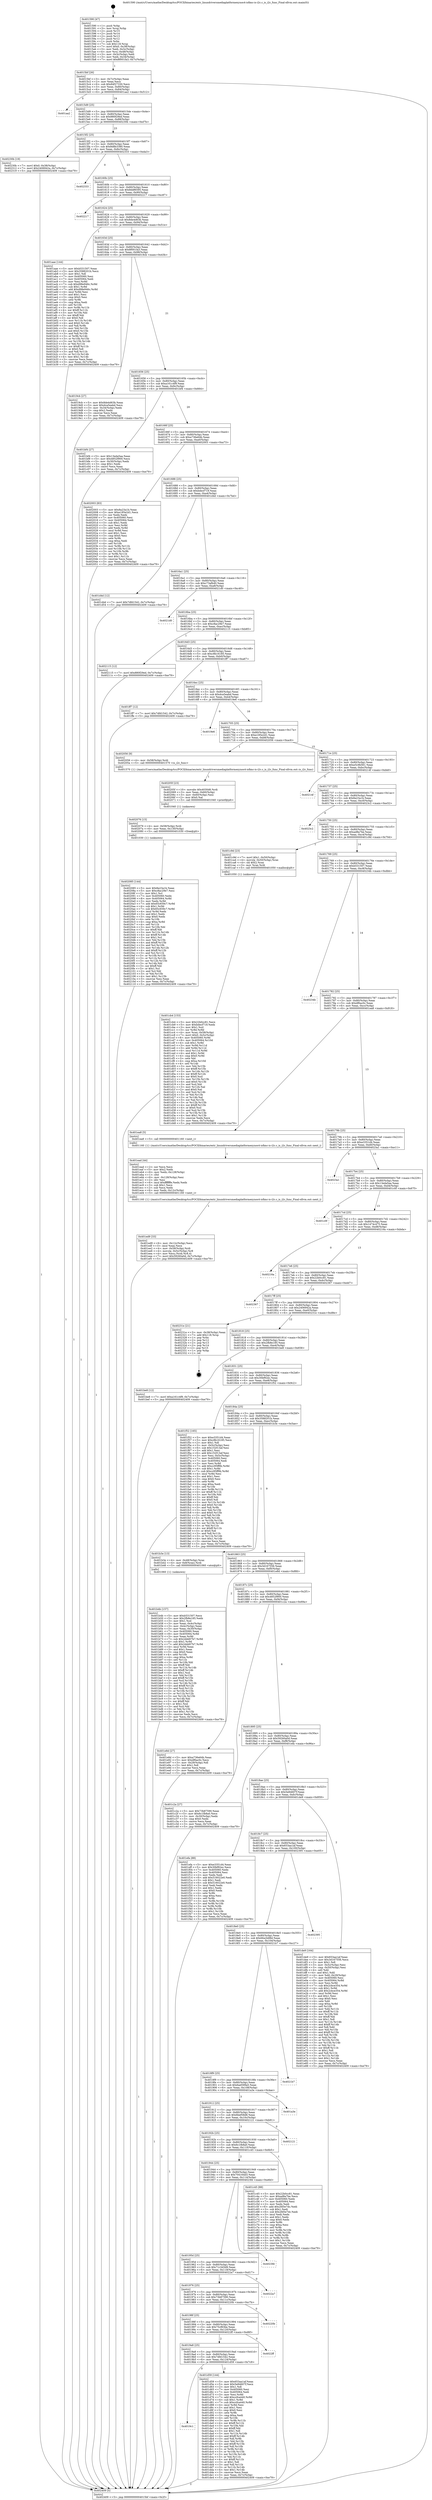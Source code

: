 digraph "0x401590" {
  label = "0x401590 (/mnt/c/Users/mathe/Desktop/tcc/POCII/binaries/extr_linuxdriversmediaplatformexynos4-isfimc-is-i2c.c_is_i2c_func_Final-ollvm.out::main(0))"
  labelloc = "t"
  node[shape=record]

  Entry [label="",width=0.3,height=0.3,shape=circle,fillcolor=black,style=filled]
  "0x4015bf" [label="{
     0x4015bf [26]\l
     | [instrs]\l
     &nbsp;&nbsp;0x4015bf \<+3\>: mov -0x7c(%rbp),%eax\l
     &nbsp;&nbsp;0x4015c2 \<+2\>: mov %eax,%ecx\l
     &nbsp;&nbsp;0x4015c4 \<+6\>: sub $0x84f27330,%ecx\l
     &nbsp;&nbsp;0x4015ca \<+3\>: mov %eax,-0x80(%rbp)\l
     &nbsp;&nbsp;0x4015cd \<+6\>: mov %ecx,-0x84(%rbp)\l
     &nbsp;&nbsp;0x4015d3 \<+6\>: je 0000000000401aa2 \<main+0x512\>\l
  }"]
  "0x401aa2" [label="{
     0x401aa2\l
  }", style=dashed]
  "0x4015d9" [label="{
     0x4015d9 [25]\l
     | [instrs]\l
     &nbsp;&nbsp;0x4015d9 \<+5\>: jmp 00000000004015de \<main+0x4e\>\l
     &nbsp;&nbsp;0x4015de \<+3\>: mov -0x80(%rbp),%eax\l
     &nbsp;&nbsp;0x4015e1 \<+5\>: sub $0x880f29ed,%eax\l
     &nbsp;&nbsp;0x4015e6 \<+6\>: mov %eax,-0x88(%rbp)\l
     &nbsp;&nbsp;0x4015ec \<+6\>: je 000000000040230b \<main+0xd7b\>\l
  }"]
  Exit [label="",width=0.3,height=0.3,shape=circle,fillcolor=black,style=filled,peripheries=2]
  "0x40230b" [label="{
     0x40230b [19]\l
     | [instrs]\l
     &nbsp;&nbsp;0x40230b \<+7\>: movl $0x0,-0x38(%rbp)\l
     &nbsp;&nbsp;0x402312 \<+7\>: movl $0x2406942a,-0x7c(%rbp)\l
     &nbsp;&nbsp;0x402319 \<+5\>: jmp 0000000000402409 \<main+0xe79\>\l
  }"]
  "0x4015f2" [label="{
     0x4015f2 [25]\l
     | [instrs]\l
     &nbsp;&nbsp;0x4015f2 \<+5\>: jmp 00000000004015f7 \<main+0x67\>\l
     &nbsp;&nbsp;0x4015f7 \<+3\>: mov -0x80(%rbp),%eax\l
     &nbsp;&nbsp;0x4015fa \<+5\>: sub $0x8d8b3380,%eax\l
     &nbsp;&nbsp;0x4015ff \<+6\>: mov %eax,-0x8c(%rbp)\l
     &nbsp;&nbsp;0x401605 \<+6\>: je 0000000000402333 \<main+0xda3\>\l
  }"]
  "0x402085" [label="{
     0x402085 [144]\l
     | [instrs]\l
     &nbsp;&nbsp;0x402085 \<+5\>: mov $0x8a23a1b,%eax\l
     &nbsp;&nbsp;0x40208a \<+5\>: mov $0xc8ac29e7,%esi\l
     &nbsp;&nbsp;0x40208f \<+2\>: mov $0x1,%cl\l
     &nbsp;&nbsp;0x402091 \<+7\>: mov 0x405060,%edx\l
     &nbsp;&nbsp;0x402098 \<+8\>: mov 0x405064,%r8d\l
     &nbsp;&nbsp;0x4020a0 \<+3\>: mov %edx,%r9d\l
     &nbsp;&nbsp;0x4020a3 \<+7\>: add $0x65c659c7,%r9d\l
     &nbsp;&nbsp;0x4020aa \<+4\>: sub $0x1,%r9d\l
     &nbsp;&nbsp;0x4020ae \<+7\>: sub $0x65c659c7,%r9d\l
     &nbsp;&nbsp;0x4020b5 \<+4\>: imul %r9d,%edx\l
     &nbsp;&nbsp;0x4020b9 \<+3\>: and $0x1,%edx\l
     &nbsp;&nbsp;0x4020bc \<+3\>: cmp $0x0,%edx\l
     &nbsp;&nbsp;0x4020bf \<+4\>: sete %r10b\l
     &nbsp;&nbsp;0x4020c3 \<+4\>: cmp $0xa,%r8d\l
     &nbsp;&nbsp;0x4020c7 \<+4\>: setl %r11b\l
     &nbsp;&nbsp;0x4020cb \<+3\>: mov %r10b,%bl\l
     &nbsp;&nbsp;0x4020ce \<+3\>: xor $0xff,%bl\l
     &nbsp;&nbsp;0x4020d1 \<+3\>: mov %r11b,%r14b\l
     &nbsp;&nbsp;0x4020d4 \<+4\>: xor $0xff,%r14b\l
     &nbsp;&nbsp;0x4020d8 \<+3\>: xor $0x1,%cl\l
     &nbsp;&nbsp;0x4020db \<+3\>: mov %bl,%r15b\l
     &nbsp;&nbsp;0x4020de \<+4\>: and $0xff,%r15b\l
     &nbsp;&nbsp;0x4020e2 \<+3\>: and %cl,%r10b\l
     &nbsp;&nbsp;0x4020e5 \<+3\>: mov %r14b,%r12b\l
     &nbsp;&nbsp;0x4020e8 \<+4\>: and $0xff,%r12b\l
     &nbsp;&nbsp;0x4020ec \<+3\>: and %cl,%r11b\l
     &nbsp;&nbsp;0x4020ef \<+3\>: or %r10b,%r15b\l
     &nbsp;&nbsp;0x4020f2 \<+3\>: or %r11b,%r12b\l
     &nbsp;&nbsp;0x4020f5 \<+3\>: xor %r12b,%r15b\l
     &nbsp;&nbsp;0x4020f8 \<+3\>: or %r14b,%bl\l
     &nbsp;&nbsp;0x4020fb \<+3\>: xor $0xff,%bl\l
     &nbsp;&nbsp;0x4020fe \<+3\>: or $0x1,%cl\l
     &nbsp;&nbsp;0x402101 \<+2\>: and %cl,%bl\l
     &nbsp;&nbsp;0x402103 \<+3\>: or %bl,%r15b\l
     &nbsp;&nbsp;0x402106 \<+4\>: test $0x1,%r15b\l
     &nbsp;&nbsp;0x40210a \<+3\>: cmovne %esi,%eax\l
     &nbsp;&nbsp;0x40210d \<+3\>: mov %eax,-0x7c(%rbp)\l
     &nbsp;&nbsp;0x402110 \<+5\>: jmp 0000000000402409 \<main+0xe79\>\l
  }"]
  "0x402333" [label="{
     0x402333\l
  }", style=dashed]
  "0x40160b" [label="{
     0x40160b [25]\l
     | [instrs]\l
     &nbsp;&nbsp;0x40160b \<+5\>: jmp 0000000000401610 \<main+0x80\>\l
     &nbsp;&nbsp;0x401610 \<+3\>: mov -0x80(%rbp),%eax\l
     &nbsp;&nbsp;0x401613 \<+5\>: sub $0x8ddf6595,%eax\l
     &nbsp;&nbsp;0x401618 \<+6\>: mov %eax,-0x90(%rbp)\l
     &nbsp;&nbsp;0x40161e \<+6\>: je 0000000000402217 \<main+0xc87\>\l
  }"]
  "0x402076" [label="{
     0x402076 [15]\l
     | [instrs]\l
     &nbsp;&nbsp;0x402076 \<+4\>: mov -0x58(%rbp),%rdi\l
     &nbsp;&nbsp;0x40207a \<+6\>: mov %eax,-0x130(%rbp)\l
     &nbsp;&nbsp;0x402080 \<+5\>: call 0000000000401030 \<free@plt\>\l
     | [calls]\l
     &nbsp;&nbsp;0x401030 \{1\} (unknown)\l
  }"]
  "0x402217" [label="{
     0x402217\l
  }", style=dashed]
  "0x401624" [label="{
     0x401624 [25]\l
     | [instrs]\l
     &nbsp;&nbsp;0x401624 \<+5\>: jmp 0000000000401629 \<main+0x99\>\l
     &nbsp;&nbsp;0x401629 \<+3\>: mov -0x80(%rbp),%eax\l
     &nbsp;&nbsp;0x40162c \<+5\>: sub $0x8de4d63b,%eax\l
     &nbsp;&nbsp;0x401631 \<+6\>: mov %eax,-0x94(%rbp)\l
     &nbsp;&nbsp;0x401637 \<+6\>: je 0000000000401aae \<main+0x51e\>\l
  }"]
  "0x40205f" [label="{
     0x40205f [23]\l
     | [instrs]\l
     &nbsp;&nbsp;0x40205f \<+10\>: movabs $0x4030d6,%rdi\l
     &nbsp;&nbsp;0x402069 \<+3\>: mov %eax,-0x60(%rbp)\l
     &nbsp;&nbsp;0x40206c \<+3\>: mov -0x60(%rbp),%esi\l
     &nbsp;&nbsp;0x40206f \<+2\>: mov $0x0,%al\l
     &nbsp;&nbsp;0x402071 \<+5\>: call 0000000000401040 \<printf@plt\>\l
     | [calls]\l
     &nbsp;&nbsp;0x401040 \{1\} (unknown)\l
  }"]
  "0x401aae" [label="{
     0x401aae [144]\l
     | [instrs]\l
     &nbsp;&nbsp;0x401aae \<+5\>: mov $0xb531507,%eax\l
     &nbsp;&nbsp;0x401ab3 \<+5\>: mov $0x3588201b,%ecx\l
     &nbsp;&nbsp;0x401ab8 \<+2\>: mov $0x1,%dl\l
     &nbsp;&nbsp;0x401aba \<+7\>: mov 0x405060,%esi\l
     &nbsp;&nbsp;0x401ac1 \<+7\>: mov 0x405064,%edi\l
     &nbsp;&nbsp;0x401ac8 \<+3\>: mov %esi,%r8d\l
     &nbsp;&nbsp;0x401acb \<+7\>: sub $0xd98e946c,%r8d\l
     &nbsp;&nbsp;0x401ad2 \<+4\>: sub $0x1,%r8d\l
     &nbsp;&nbsp;0x401ad6 \<+7\>: add $0xd98e946c,%r8d\l
     &nbsp;&nbsp;0x401add \<+4\>: imul %r8d,%esi\l
     &nbsp;&nbsp;0x401ae1 \<+3\>: and $0x1,%esi\l
     &nbsp;&nbsp;0x401ae4 \<+3\>: cmp $0x0,%esi\l
     &nbsp;&nbsp;0x401ae7 \<+4\>: sete %r9b\l
     &nbsp;&nbsp;0x401aeb \<+3\>: cmp $0xa,%edi\l
     &nbsp;&nbsp;0x401aee \<+4\>: setl %r10b\l
     &nbsp;&nbsp;0x401af2 \<+3\>: mov %r9b,%r11b\l
     &nbsp;&nbsp;0x401af5 \<+4\>: xor $0xff,%r11b\l
     &nbsp;&nbsp;0x401af9 \<+3\>: mov %r10b,%bl\l
     &nbsp;&nbsp;0x401afc \<+3\>: xor $0xff,%bl\l
     &nbsp;&nbsp;0x401aff \<+3\>: xor $0x0,%dl\l
     &nbsp;&nbsp;0x401b02 \<+3\>: mov %r11b,%r14b\l
     &nbsp;&nbsp;0x401b05 \<+4\>: and $0x0,%r14b\l
     &nbsp;&nbsp;0x401b09 \<+3\>: and %dl,%r9b\l
     &nbsp;&nbsp;0x401b0c \<+3\>: mov %bl,%r15b\l
     &nbsp;&nbsp;0x401b0f \<+4\>: and $0x0,%r15b\l
     &nbsp;&nbsp;0x401b13 \<+3\>: and %dl,%r10b\l
     &nbsp;&nbsp;0x401b16 \<+3\>: or %r9b,%r14b\l
     &nbsp;&nbsp;0x401b19 \<+3\>: or %r10b,%r15b\l
     &nbsp;&nbsp;0x401b1c \<+3\>: xor %r15b,%r14b\l
     &nbsp;&nbsp;0x401b1f \<+3\>: or %bl,%r11b\l
     &nbsp;&nbsp;0x401b22 \<+4\>: xor $0xff,%r11b\l
     &nbsp;&nbsp;0x401b26 \<+3\>: or $0x0,%dl\l
     &nbsp;&nbsp;0x401b29 \<+3\>: and %dl,%r11b\l
     &nbsp;&nbsp;0x401b2c \<+3\>: or %r11b,%r14b\l
     &nbsp;&nbsp;0x401b2f \<+4\>: test $0x1,%r14b\l
     &nbsp;&nbsp;0x401b33 \<+3\>: cmovne %ecx,%eax\l
     &nbsp;&nbsp;0x401b36 \<+3\>: mov %eax,-0x7c(%rbp)\l
     &nbsp;&nbsp;0x401b39 \<+5\>: jmp 0000000000402409 \<main+0xe79\>\l
  }"]
  "0x40163d" [label="{
     0x40163d [25]\l
     | [instrs]\l
     &nbsp;&nbsp;0x40163d \<+5\>: jmp 0000000000401642 \<main+0xb2\>\l
     &nbsp;&nbsp;0x401642 \<+3\>: mov -0x80(%rbp),%eax\l
     &nbsp;&nbsp;0x401645 \<+5\>: sub $0x8f001fa3,%eax\l
     &nbsp;&nbsp;0x40164a \<+6\>: mov %eax,-0x98(%rbp)\l
     &nbsp;&nbsp;0x401650 \<+6\>: je 00000000004019cb \<main+0x43b\>\l
  }"]
  "0x401ed9" [label="{
     0x401ed9 [33]\l
     | [instrs]\l
     &nbsp;&nbsp;0x401ed9 \<+6\>: mov -0x12c(%rbp),%ecx\l
     &nbsp;&nbsp;0x401edf \<+3\>: imul %eax,%ecx\l
     &nbsp;&nbsp;0x401ee2 \<+4\>: mov -0x58(%rbp),%rdi\l
     &nbsp;&nbsp;0x401ee6 \<+4\>: movslq -0x5c(%rbp),%r8\l
     &nbsp;&nbsp;0x401eea \<+4\>: mov %ecx,(%rdi,%r8,4)\l
     &nbsp;&nbsp;0x401eee \<+7\>: movl $0x59260a0d,-0x7c(%rbp)\l
     &nbsp;&nbsp;0x401ef5 \<+5\>: jmp 0000000000402409 \<main+0xe79\>\l
  }"]
  "0x4019cb" [label="{
     0x4019cb [27]\l
     | [instrs]\l
     &nbsp;&nbsp;0x4019cb \<+5\>: mov $0x8de4d63b,%eax\l
     &nbsp;&nbsp;0x4019d0 \<+5\>: mov $0xdca5eabd,%ecx\l
     &nbsp;&nbsp;0x4019d5 \<+3\>: mov -0x34(%rbp),%edx\l
     &nbsp;&nbsp;0x4019d8 \<+3\>: cmp $0x2,%edx\l
     &nbsp;&nbsp;0x4019db \<+3\>: cmovne %ecx,%eax\l
     &nbsp;&nbsp;0x4019de \<+3\>: mov %eax,-0x7c(%rbp)\l
     &nbsp;&nbsp;0x4019e1 \<+5\>: jmp 0000000000402409 \<main+0xe79\>\l
  }"]
  "0x401656" [label="{
     0x401656 [25]\l
     | [instrs]\l
     &nbsp;&nbsp;0x401656 \<+5\>: jmp 000000000040165b \<main+0xcb\>\l
     &nbsp;&nbsp;0x40165b \<+3\>: mov -0x80(%rbp),%eax\l
     &nbsp;&nbsp;0x40165e \<+5\>: sub $0xa161c4f9,%eax\l
     &nbsp;&nbsp;0x401663 \<+6\>: mov %eax,-0x9c(%rbp)\l
     &nbsp;&nbsp;0x401669 \<+6\>: je 0000000000401bf4 \<main+0x664\>\l
  }"]
  "0x402409" [label="{
     0x402409 [5]\l
     | [instrs]\l
     &nbsp;&nbsp;0x402409 \<+5\>: jmp 00000000004015bf \<main+0x2f\>\l
  }"]
  "0x401590" [label="{
     0x401590 [47]\l
     | [instrs]\l
     &nbsp;&nbsp;0x401590 \<+1\>: push %rbp\l
     &nbsp;&nbsp;0x401591 \<+3\>: mov %rsp,%rbp\l
     &nbsp;&nbsp;0x401594 \<+2\>: push %r15\l
     &nbsp;&nbsp;0x401596 \<+2\>: push %r14\l
     &nbsp;&nbsp;0x401598 \<+2\>: push %r13\l
     &nbsp;&nbsp;0x40159a \<+2\>: push %r12\l
     &nbsp;&nbsp;0x40159c \<+1\>: push %rbx\l
     &nbsp;&nbsp;0x40159d \<+7\>: sub $0x118,%rsp\l
     &nbsp;&nbsp;0x4015a4 \<+7\>: movl $0x0,-0x38(%rbp)\l
     &nbsp;&nbsp;0x4015ab \<+3\>: mov %edi,-0x3c(%rbp)\l
     &nbsp;&nbsp;0x4015ae \<+4\>: mov %rsi,-0x48(%rbp)\l
     &nbsp;&nbsp;0x4015b2 \<+3\>: mov -0x3c(%rbp),%edi\l
     &nbsp;&nbsp;0x4015b5 \<+3\>: mov %edi,-0x34(%rbp)\l
     &nbsp;&nbsp;0x4015b8 \<+7\>: movl $0x8f001fa3,-0x7c(%rbp)\l
  }"]
  "0x401ead" [label="{
     0x401ead [44]\l
     | [instrs]\l
     &nbsp;&nbsp;0x401ead \<+2\>: xor %ecx,%ecx\l
     &nbsp;&nbsp;0x401eaf \<+5\>: mov $0x2,%edx\l
     &nbsp;&nbsp;0x401eb4 \<+6\>: mov %edx,-0x128(%rbp)\l
     &nbsp;&nbsp;0x401eba \<+1\>: cltd\l
     &nbsp;&nbsp;0x401ebb \<+6\>: mov -0x128(%rbp),%esi\l
     &nbsp;&nbsp;0x401ec1 \<+2\>: idiv %esi\l
     &nbsp;&nbsp;0x401ec3 \<+6\>: imul $0xfffffffe,%edx,%edx\l
     &nbsp;&nbsp;0x401ec9 \<+3\>: sub $0x1,%ecx\l
     &nbsp;&nbsp;0x401ecc \<+2\>: sub %ecx,%edx\l
     &nbsp;&nbsp;0x401ece \<+6\>: mov %edx,-0x12c(%rbp)\l
     &nbsp;&nbsp;0x401ed4 \<+5\>: call 0000000000401160 \<next_i\>\l
     | [calls]\l
     &nbsp;&nbsp;0x401160 \{1\} (/mnt/c/Users/mathe/Desktop/tcc/POCII/binaries/extr_linuxdriversmediaplatformexynos4-isfimc-is-i2c.c_is_i2c_func_Final-ollvm.out::next_i)\l
  }"]
  "0x401bf4" [label="{
     0x401bf4 [27]\l
     | [instrs]\l
     &nbsp;&nbsp;0x401bf4 \<+5\>: mov $0x13eda5aa,%eax\l
     &nbsp;&nbsp;0x401bf9 \<+5\>: mov $0x4852f900,%ecx\l
     &nbsp;&nbsp;0x401bfe \<+3\>: mov -0x30(%rbp),%edx\l
     &nbsp;&nbsp;0x401c01 \<+3\>: cmp $0x1,%edx\l
     &nbsp;&nbsp;0x401c04 \<+3\>: cmovl %ecx,%eax\l
     &nbsp;&nbsp;0x401c07 \<+3\>: mov %eax,-0x7c(%rbp)\l
     &nbsp;&nbsp;0x401c0a \<+5\>: jmp 0000000000402409 \<main+0xe79\>\l
  }"]
  "0x40166f" [label="{
     0x40166f [25]\l
     | [instrs]\l
     &nbsp;&nbsp;0x40166f \<+5\>: jmp 0000000000401674 \<main+0xe4\>\l
     &nbsp;&nbsp;0x401674 \<+3\>: mov -0x80(%rbp),%eax\l
     &nbsp;&nbsp;0x401677 \<+5\>: sub $0xa736e64b,%eax\l
     &nbsp;&nbsp;0x40167c \<+6\>: mov %eax,-0xa0(%rbp)\l
     &nbsp;&nbsp;0x401682 \<+6\>: je 0000000000402003 \<main+0xa73\>\l
  }"]
  "0x4019c1" [label="{
     0x4019c1\l
  }", style=dashed]
  "0x402003" [label="{
     0x402003 [83]\l
     | [instrs]\l
     &nbsp;&nbsp;0x402003 \<+5\>: mov $0x8a23a1b,%eax\l
     &nbsp;&nbsp;0x402008 \<+5\>: mov $0xe185e2d1,%ecx\l
     &nbsp;&nbsp;0x40200d \<+2\>: xor %edx,%edx\l
     &nbsp;&nbsp;0x40200f \<+7\>: mov 0x405060,%esi\l
     &nbsp;&nbsp;0x402016 \<+7\>: mov 0x405064,%edi\l
     &nbsp;&nbsp;0x40201d \<+3\>: sub $0x1,%edx\l
     &nbsp;&nbsp;0x402020 \<+3\>: mov %esi,%r8d\l
     &nbsp;&nbsp;0x402023 \<+3\>: add %edx,%r8d\l
     &nbsp;&nbsp;0x402026 \<+4\>: imul %r8d,%esi\l
     &nbsp;&nbsp;0x40202a \<+3\>: and $0x1,%esi\l
     &nbsp;&nbsp;0x40202d \<+3\>: cmp $0x0,%esi\l
     &nbsp;&nbsp;0x402030 \<+4\>: sete %r9b\l
     &nbsp;&nbsp;0x402034 \<+3\>: cmp $0xa,%edi\l
     &nbsp;&nbsp;0x402037 \<+4\>: setl %r10b\l
     &nbsp;&nbsp;0x40203b \<+3\>: mov %r9b,%r11b\l
     &nbsp;&nbsp;0x40203e \<+3\>: and %r10b,%r11b\l
     &nbsp;&nbsp;0x402041 \<+3\>: xor %r10b,%r9b\l
     &nbsp;&nbsp;0x402044 \<+3\>: or %r9b,%r11b\l
     &nbsp;&nbsp;0x402047 \<+4\>: test $0x1,%r11b\l
     &nbsp;&nbsp;0x40204b \<+3\>: cmovne %ecx,%eax\l
     &nbsp;&nbsp;0x40204e \<+3\>: mov %eax,-0x7c(%rbp)\l
     &nbsp;&nbsp;0x402051 \<+5\>: jmp 0000000000402409 \<main+0xe79\>\l
  }"]
  "0x401688" [label="{
     0x401688 [25]\l
     | [instrs]\l
     &nbsp;&nbsp;0x401688 \<+5\>: jmp 000000000040168d \<main+0xfd\>\l
     &nbsp;&nbsp;0x40168d \<+3\>: mov -0x80(%rbp),%eax\l
     &nbsp;&nbsp;0x401690 \<+5\>: sub $0xbdecf719,%eax\l
     &nbsp;&nbsp;0x401695 \<+6\>: mov %eax,-0xa4(%rbp)\l
     &nbsp;&nbsp;0x40169b \<+6\>: je 0000000000401d4d \<main+0x7bd\>\l
  }"]
  "0x401d59" [label="{
     0x401d59 [144]\l
     | [instrs]\l
     &nbsp;&nbsp;0x401d59 \<+5\>: mov $0x653aa1af,%eax\l
     &nbsp;&nbsp;0x401d5e \<+5\>: mov $0x5e84607f,%ecx\l
     &nbsp;&nbsp;0x401d63 \<+2\>: mov $0x1,%dl\l
     &nbsp;&nbsp;0x401d65 \<+7\>: mov 0x405060,%esi\l
     &nbsp;&nbsp;0x401d6c \<+7\>: mov 0x405064,%edi\l
     &nbsp;&nbsp;0x401d73 \<+3\>: mov %esi,%r8d\l
     &nbsp;&nbsp;0x401d76 \<+7\>: add $0xccfca440,%r8d\l
     &nbsp;&nbsp;0x401d7d \<+4\>: sub $0x1,%r8d\l
     &nbsp;&nbsp;0x401d81 \<+7\>: sub $0xccfca440,%r8d\l
     &nbsp;&nbsp;0x401d88 \<+4\>: imul %r8d,%esi\l
     &nbsp;&nbsp;0x401d8c \<+3\>: and $0x1,%esi\l
     &nbsp;&nbsp;0x401d8f \<+3\>: cmp $0x0,%esi\l
     &nbsp;&nbsp;0x401d92 \<+4\>: sete %r9b\l
     &nbsp;&nbsp;0x401d96 \<+3\>: cmp $0xa,%edi\l
     &nbsp;&nbsp;0x401d99 \<+4\>: setl %r10b\l
     &nbsp;&nbsp;0x401d9d \<+3\>: mov %r9b,%r11b\l
     &nbsp;&nbsp;0x401da0 \<+4\>: xor $0xff,%r11b\l
     &nbsp;&nbsp;0x401da4 \<+3\>: mov %r10b,%bl\l
     &nbsp;&nbsp;0x401da7 \<+3\>: xor $0xff,%bl\l
     &nbsp;&nbsp;0x401daa \<+3\>: xor $0x1,%dl\l
     &nbsp;&nbsp;0x401dad \<+3\>: mov %r11b,%r14b\l
     &nbsp;&nbsp;0x401db0 \<+4\>: and $0xff,%r14b\l
     &nbsp;&nbsp;0x401db4 \<+3\>: and %dl,%r9b\l
     &nbsp;&nbsp;0x401db7 \<+3\>: mov %bl,%r15b\l
     &nbsp;&nbsp;0x401dba \<+4\>: and $0xff,%r15b\l
     &nbsp;&nbsp;0x401dbe \<+3\>: and %dl,%r10b\l
     &nbsp;&nbsp;0x401dc1 \<+3\>: or %r9b,%r14b\l
     &nbsp;&nbsp;0x401dc4 \<+3\>: or %r10b,%r15b\l
     &nbsp;&nbsp;0x401dc7 \<+3\>: xor %r15b,%r14b\l
     &nbsp;&nbsp;0x401dca \<+3\>: or %bl,%r11b\l
     &nbsp;&nbsp;0x401dcd \<+4\>: xor $0xff,%r11b\l
     &nbsp;&nbsp;0x401dd1 \<+3\>: or $0x1,%dl\l
     &nbsp;&nbsp;0x401dd4 \<+3\>: and %dl,%r11b\l
     &nbsp;&nbsp;0x401dd7 \<+3\>: or %r11b,%r14b\l
     &nbsp;&nbsp;0x401dda \<+4\>: test $0x1,%r14b\l
     &nbsp;&nbsp;0x401dde \<+3\>: cmovne %ecx,%eax\l
     &nbsp;&nbsp;0x401de1 \<+3\>: mov %eax,-0x7c(%rbp)\l
     &nbsp;&nbsp;0x401de4 \<+5\>: jmp 0000000000402409 \<main+0xe79\>\l
  }"]
  "0x401d4d" [label="{
     0x401d4d [12]\l
     | [instrs]\l
     &nbsp;&nbsp;0x401d4d \<+7\>: movl $0x7dfd1542,-0x7c(%rbp)\l
     &nbsp;&nbsp;0x401d54 \<+5\>: jmp 0000000000402409 \<main+0xe79\>\l
  }"]
  "0x4016a1" [label="{
     0x4016a1 [25]\l
     | [instrs]\l
     &nbsp;&nbsp;0x4016a1 \<+5\>: jmp 00000000004016a6 \<main+0x116\>\l
     &nbsp;&nbsp;0x4016a6 \<+3\>: mov -0x80(%rbp),%eax\l
     &nbsp;&nbsp;0x4016a9 \<+5\>: sub $0xc73afb40,%eax\l
     &nbsp;&nbsp;0x4016ae \<+6\>: mov %eax,-0xa8(%rbp)\l
     &nbsp;&nbsp;0x4016b4 \<+6\>: je 00000000004021d0 \<main+0xc40\>\l
  }"]
  "0x4019a8" [label="{
     0x4019a8 [25]\l
     | [instrs]\l
     &nbsp;&nbsp;0x4019a8 \<+5\>: jmp 00000000004019ad \<main+0x41d\>\l
     &nbsp;&nbsp;0x4019ad \<+3\>: mov -0x80(%rbp),%eax\l
     &nbsp;&nbsp;0x4019b0 \<+5\>: sub $0x7dfd1542,%eax\l
     &nbsp;&nbsp;0x4019b5 \<+6\>: mov %eax,-0x124(%rbp)\l
     &nbsp;&nbsp;0x4019bb \<+6\>: je 0000000000401d59 \<main+0x7c9\>\l
  }"]
  "0x4021d0" [label="{
     0x4021d0\l
  }", style=dashed]
  "0x4016ba" [label="{
     0x4016ba [25]\l
     | [instrs]\l
     &nbsp;&nbsp;0x4016ba \<+5\>: jmp 00000000004016bf \<main+0x12f\>\l
     &nbsp;&nbsp;0x4016bf \<+3\>: mov -0x80(%rbp),%eax\l
     &nbsp;&nbsp;0x4016c2 \<+5\>: sub $0xc8ac29e7,%eax\l
     &nbsp;&nbsp;0x4016c7 \<+6\>: mov %eax,-0xac(%rbp)\l
     &nbsp;&nbsp;0x4016cd \<+6\>: je 0000000000402115 \<main+0xb85\>\l
  }"]
  "0x4022ff" [label="{
     0x4022ff\l
  }", style=dashed]
  "0x402115" [label="{
     0x402115 [12]\l
     | [instrs]\l
     &nbsp;&nbsp;0x402115 \<+7\>: movl $0x880f29ed,-0x7c(%rbp)\l
     &nbsp;&nbsp;0x40211c \<+5\>: jmp 0000000000402409 \<main+0xe79\>\l
  }"]
  "0x4016d3" [label="{
     0x4016d3 [25]\l
     | [instrs]\l
     &nbsp;&nbsp;0x4016d3 \<+5\>: jmp 00000000004016d8 \<main+0x148\>\l
     &nbsp;&nbsp;0x4016d8 \<+3\>: mov -0x80(%rbp),%eax\l
     &nbsp;&nbsp;0x4016db \<+5\>: sub $0xc8b16185,%eax\l
     &nbsp;&nbsp;0x4016e0 \<+6\>: mov %eax,-0xb0(%rbp)\l
     &nbsp;&nbsp;0x4016e6 \<+6\>: je 0000000000401ff7 \<main+0xa67\>\l
  }"]
  "0x40198f" [label="{
     0x40198f [25]\l
     | [instrs]\l
     &nbsp;&nbsp;0x40198f \<+5\>: jmp 0000000000401994 \<main+0x404\>\l
     &nbsp;&nbsp;0x401994 \<+3\>: mov -0x80(%rbp),%eax\l
     &nbsp;&nbsp;0x401997 \<+5\>: sub $0x75cf83be,%eax\l
     &nbsp;&nbsp;0x40199c \<+6\>: mov %eax,-0x120(%rbp)\l
     &nbsp;&nbsp;0x4019a2 \<+6\>: je 00000000004022ff \<main+0xd6f\>\l
  }"]
  "0x401ff7" [label="{
     0x401ff7 [12]\l
     | [instrs]\l
     &nbsp;&nbsp;0x401ff7 \<+7\>: movl $0x7dfd1542,-0x7c(%rbp)\l
     &nbsp;&nbsp;0x401ffe \<+5\>: jmp 0000000000402409 \<main+0xe79\>\l
  }"]
  "0x4016ec" [label="{
     0x4016ec [25]\l
     | [instrs]\l
     &nbsp;&nbsp;0x4016ec \<+5\>: jmp 00000000004016f1 \<main+0x161\>\l
     &nbsp;&nbsp;0x4016f1 \<+3\>: mov -0x80(%rbp),%eax\l
     &nbsp;&nbsp;0x4016f4 \<+5\>: sub $0xdca5eabd,%eax\l
     &nbsp;&nbsp;0x4016f9 \<+6\>: mov %eax,-0xb4(%rbp)\l
     &nbsp;&nbsp;0x4016ff \<+6\>: je 00000000004019e6 \<main+0x456\>\l
  }"]
  "0x40220b" [label="{
     0x40220b\l
  }", style=dashed]
  "0x4019e6" [label="{
     0x4019e6\l
  }", style=dashed]
  "0x401705" [label="{
     0x401705 [25]\l
     | [instrs]\l
     &nbsp;&nbsp;0x401705 \<+5\>: jmp 000000000040170a \<main+0x17a\>\l
     &nbsp;&nbsp;0x40170a \<+3\>: mov -0x80(%rbp),%eax\l
     &nbsp;&nbsp;0x40170d \<+5\>: sub $0xe185e2d1,%eax\l
     &nbsp;&nbsp;0x401712 \<+6\>: mov %eax,-0xb8(%rbp)\l
     &nbsp;&nbsp;0x401718 \<+6\>: je 0000000000402056 \<main+0xac6\>\l
  }"]
  "0x401976" [label="{
     0x401976 [25]\l
     | [instrs]\l
     &nbsp;&nbsp;0x401976 \<+5\>: jmp 000000000040197b \<main+0x3eb\>\l
     &nbsp;&nbsp;0x40197b \<+3\>: mov -0x80(%rbp),%eax\l
     &nbsp;&nbsp;0x40197e \<+5\>: sub $0x73b87590,%eax\l
     &nbsp;&nbsp;0x401983 \<+6\>: mov %eax,-0x11c(%rbp)\l
     &nbsp;&nbsp;0x401989 \<+6\>: je 000000000040220b \<main+0xc7b\>\l
  }"]
  "0x402056" [label="{
     0x402056 [9]\l
     | [instrs]\l
     &nbsp;&nbsp;0x402056 \<+4\>: mov -0x58(%rbp),%rdi\l
     &nbsp;&nbsp;0x40205a \<+5\>: call 0000000000401570 \<is_i2c_func\>\l
     | [calls]\l
     &nbsp;&nbsp;0x401570 \{1\} (/mnt/c/Users/mathe/Desktop/tcc/POCII/binaries/extr_linuxdriversmediaplatformexynos4-isfimc-is-i2c.c_is_i2c_func_Final-ollvm.out::is_i2c_func)\l
  }"]
  "0x40171e" [label="{
     0x40171e [25]\l
     | [instrs]\l
     &nbsp;&nbsp;0x40171e \<+5\>: jmp 0000000000401723 \<main+0x193\>\l
     &nbsp;&nbsp;0x401723 \<+3\>: mov -0x80(%rbp),%eax\l
     &nbsp;&nbsp;0x401726 \<+5\>: sub $0xe5c9b561,%eax\l
     &nbsp;&nbsp;0x40172b \<+6\>: mov %eax,-0xbc(%rbp)\l
     &nbsp;&nbsp;0x401731 \<+6\>: je 000000000040214f \<main+0xbbf\>\l
  }"]
  "0x4022a7" [label="{
     0x4022a7\l
  }", style=dashed]
  "0x40214f" [label="{
     0x40214f\l
  }", style=dashed]
  "0x401737" [label="{
     0x401737 [25]\l
     | [instrs]\l
     &nbsp;&nbsp;0x401737 \<+5\>: jmp 000000000040173c \<main+0x1ac\>\l
     &nbsp;&nbsp;0x40173c \<+3\>: mov -0x80(%rbp),%eax\l
     &nbsp;&nbsp;0x40173f \<+5\>: sub $0x8a23a1b,%eax\l
     &nbsp;&nbsp;0x401744 \<+6\>: mov %eax,-0xc0(%rbp)\l
     &nbsp;&nbsp;0x40174a \<+6\>: je 00000000004023c2 \<main+0xe32\>\l
  }"]
  "0x40195d" [label="{
     0x40195d [25]\l
     | [instrs]\l
     &nbsp;&nbsp;0x40195d \<+5\>: jmp 0000000000401962 \<main+0x3d2\>\l
     &nbsp;&nbsp;0x401962 \<+3\>: mov -0x80(%rbp),%eax\l
     &nbsp;&nbsp;0x401965 \<+5\>: sub $0x71c3d3d9,%eax\l
     &nbsp;&nbsp;0x40196a \<+6\>: mov %eax,-0x118(%rbp)\l
     &nbsp;&nbsp;0x401970 \<+6\>: je 00000000004022a7 \<main+0xd17\>\l
  }"]
  "0x4023c2" [label="{
     0x4023c2\l
  }", style=dashed]
  "0x401750" [label="{
     0x401750 [25]\l
     | [instrs]\l
     &nbsp;&nbsp;0x401750 \<+5\>: jmp 0000000000401755 \<main+0x1c5\>\l
     &nbsp;&nbsp;0x401755 \<+3\>: mov -0x80(%rbp),%eax\l
     &nbsp;&nbsp;0x401758 \<+5\>: sub $0xad8a7be,%eax\l
     &nbsp;&nbsp;0x40175d \<+6\>: mov %eax,-0xc4(%rbp)\l
     &nbsp;&nbsp;0x401763 \<+6\>: je 0000000000401c9d \<main+0x70d\>\l
  }"]
  "0x4023fd" [label="{
     0x4023fd\l
  }", style=dashed]
  "0x401c9d" [label="{
     0x401c9d [23]\l
     | [instrs]\l
     &nbsp;&nbsp;0x401c9d \<+7\>: movl $0x1,-0x50(%rbp)\l
     &nbsp;&nbsp;0x401ca4 \<+4\>: movslq -0x50(%rbp),%rax\l
     &nbsp;&nbsp;0x401ca8 \<+4\>: shl $0x2,%rax\l
     &nbsp;&nbsp;0x401cac \<+3\>: mov %rax,%rdi\l
     &nbsp;&nbsp;0x401caf \<+5\>: call 0000000000401050 \<malloc@plt\>\l
     | [calls]\l
     &nbsp;&nbsp;0x401050 \{1\} (unknown)\l
  }"]
  "0x401769" [label="{
     0x401769 [25]\l
     | [instrs]\l
     &nbsp;&nbsp;0x401769 \<+5\>: jmp 000000000040176e \<main+0x1de\>\l
     &nbsp;&nbsp;0x40176e \<+3\>: mov -0x80(%rbp),%eax\l
     &nbsp;&nbsp;0x401771 \<+5\>: sub $0xb531507,%eax\l
     &nbsp;&nbsp;0x401776 \<+6\>: mov %eax,-0xc8(%rbp)\l
     &nbsp;&nbsp;0x40177c \<+6\>: je 000000000040234b \<main+0xdbb\>\l
  }"]
  "0x401cb4" [label="{
     0x401cb4 [153]\l
     | [instrs]\l
     &nbsp;&nbsp;0x401cb4 \<+5\>: mov $0x22b0cc81,%ecx\l
     &nbsp;&nbsp;0x401cb9 \<+5\>: mov $0xbdecf719,%edx\l
     &nbsp;&nbsp;0x401cbe \<+3\>: mov $0x1,%sil\l
     &nbsp;&nbsp;0x401cc1 \<+3\>: xor %r8d,%r8d\l
     &nbsp;&nbsp;0x401cc4 \<+4\>: mov %rax,-0x58(%rbp)\l
     &nbsp;&nbsp;0x401cc8 \<+7\>: movl $0x0,-0x5c(%rbp)\l
     &nbsp;&nbsp;0x401ccf \<+8\>: mov 0x405060,%r9d\l
     &nbsp;&nbsp;0x401cd7 \<+8\>: mov 0x405064,%r10d\l
     &nbsp;&nbsp;0x401cdf \<+4\>: sub $0x1,%r8d\l
     &nbsp;&nbsp;0x401ce3 \<+3\>: mov %r9d,%r11d\l
     &nbsp;&nbsp;0x401ce6 \<+3\>: add %r8d,%r11d\l
     &nbsp;&nbsp;0x401ce9 \<+4\>: imul %r11d,%r9d\l
     &nbsp;&nbsp;0x401ced \<+4\>: and $0x1,%r9d\l
     &nbsp;&nbsp;0x401cf1 \<+4\>: cmp $0x0,%r9d\l
     &nbsp;&nbsp;0x401cf5 \<+3\>: sete %bl\l
     &nbsp;&nbsp;0x401cf8 \<+4\>: cmp $0xa,%r10d\l
     &nbsp;&nbsp;0x401cfc \<+4\>: setl %r14b\l
     &nbsp;&nbsp;0x401d00 \<+3\>: mov %bl,%r15b\l
     &nbsp;&nbsp;0x401d03 \<+4\>: xor $0xff,%r15b\l
     &nbsp;&nbsp;0x401d07 \<+3\>: mov %r14b,%r12b\l
     &nbsp;&nbsp;0x401d0a \<+4\>: xor $0xff,%r12b\l
     &nbsp;&nbsp;0x401d0e \<+4\>: xor $0x0,%sil\l
     &nbsp;&nbsp;0x401d12 \<+3\>: mov %r15b,%r13b\l
     &nbsp;&nbsp;0x401d15 \<+4\>: and $0x0,%r13b\l
     &nbsp;&nbsp;0x401d19 \<+3\>: and %sil,%bl\l
     &nbsp;&nbsp;0x401d1c \<+3\>: mov %r12b,%al\l
     &nbsp;&nbsp;0x401d1f \<+2\>: and $0x0,%al\l
     &nbsp;&nbsp;0x401d21 \<+3\>: and %sil,%r14b\l
     &nbsp;&nbsp;0x401d24 \<+3\>: or %bl,%r13b\l
     &nbsp;&nbsp;0x401d27 \<+3\>: or %r14b,%al\l
     &nbsp;&nbsp;0x401d2a \<+3\>: xor %al,%r13b\l
     &nbsp;&nbsp;0x401d2d \<+3\>: or %r12b,%r15b\l
     &nbsp;&nbsp;0x401d30 \<+4\>: xor $0xff,%r15b\l
     &nbsp;&nbsp;0x401d34 \<+4\>: or $0x0,%sil\l
     &nbsp;&nbsp;0x401d38 \<+3\>: and %sil,%r15b\l
     &nbsp;&nbsp;0x401d3b \<+3\>: or %r15b,%r13b\l
     &nbsp;&nbsp;0x401d3e \<+4\>: test $0x1,%r13b\l
     &nbsp;&nbsp;0x401d42 \<+3\>: cmovne %edx,%ecx\l
     &nbsp;&nbsp;0x401d45 \<+3\>: mov %ecx,-0x7c(%rbp)\l
     &nbsp;&nbsp;0x401d48 \<+5\>: jmp 0000000000402409 \<main+0xe79\>\l
  }"]
  "0x40234b" [label="{
     0x40234b\l
  }", style=dashed]
  "0x401782" [label="{
     0x401782 [25]\l
     | [instrs]\l
     &nbsp;&nbsp;0x401782 \<+5\>: jmp 0000000000401787 \<main+0x1f7\>\l
     &nbsp;&nbsp;0x401787 \<+3\>: mov -0x80(%rbp),%eax\l
     &nbsp;&nbsp;0x40178a \<+5\>: sub $0xdf6ac0c,%eax\l
     &nbsp;&nbsp;0x40178f \<+6\>: mov %eax,-0xcc(%rbp)\l
     &nbsp;&nbsp;0x401795 \<+6\>: je 0000000000401ea8 \<main+0x918\>\l
  }"]
  "0x401944" [label="{
     0x401944 [25]\l
     | [instrs]\l
     &nbsp;&nbsp;0x401944 \<+5\>: jmp 0000000000401949 \<main+0x3b9\>\l
     &nbsp;&nbsp;0x401949 \<+3\>: mov -0x80(%rbp),%eax\l
     &nbsp;&nbsp;0x40194c \<+5\>: sub $0x704164d3,%eax\l
     &nbsp;&nbsp;0x401951 \<+6\>: mov %eax,-0x114(%rbp)\l
     &nbsp;&nbsp;0x401957 \<+6\>: je 00000000004023fd \<main+0xe6d\>\l
  }"]
  "0x401ea8" [label="{
     0x401ea8 [5]\l
     | [instrs]\l
     &nbsp;&nbsp;0x401ea8 \<+5\>: call 0000000000401160 \<next_i\>\l
     | [calls]\l
     &nbsp;&nbsp;0x401160 \{1\} (/mnt/c/Users/mathe/Desktop/tcc/POCII/binaries/extr_linuxdriversmediaplatformexynos4-isfimc-is-i2c.c_is_i2c_func_Final-ollvm.out::next_i)\l
  }"]
  "0x40179b" [label="{
     0x40179b [25]\l
     | [instrs]\l
     &nbsp;&nbsp;0x40179b \<+5\>: jmp 00000000004017a0 \<main+0x210\>\l
     &nbsp;&nbsp;0x4017a0 \<+3\>: mov -0x80(%rbp),%eax\l
     &nbsp;&nbsp;0x4017a3 \<+5\>: sub $0xe3351d4,%eax\l
     &nbsp;&nbsp;0x4017a8 \<+6\>: mov %eax,-0xd0(%rbp)\l
     &nbsp;&nbsp;0x4017ae \<+6\>: je 00000000004023a1 \<main+0xe11\>\l
  }"]
  "0x401c45" [label="{
     0x401c45 [88]\l
     | [instrs]\l
     &nbsp;&nbsp;0x401c45 \<+5\>: mov $0x22b0cc81,%eax\l
     &nbsp;&nbsp;0x401c4a \<+5\>: mov $0xad8a7be,%ecx\l
     &nbsp;&nbsp;0x401c4f \<+7\>: mov 0x405060,%edx\l
     &nbsp;&nbsp;0x401c56 \<+7\>: mov 0x405064,%esi\l
     &nbsp;&nbsp;0x401c5d \<+2\>: mov %edx,%edi\l
     &nbsp;&nbsp;0x401c5f \<+6\>: add $0x2fd5e7dc,%edi\l
     &nbsp;&nbsp;0x401c65 \<+3\>: sub $0x1,%edi\l
     &nbsp;&nbsp;0x401c68 \<+6\>: sub $0x2fd5e7dc,%edi\l
     &nbsp;&nbsp;0x401c6e \<+3\>: imul %edi,%edx\l
     &nbsp;&nbsp;0x401c71 \<+3\>: and $0x1,%edx\l
     &nbsp;&nbsp;0x401c74 \<+3\>: cmp $0x0,%edx\l
     &nbsp;&nbsp;0x401c77 \<+4\>: sete %r8b\l
     &nbsp;&nbsp;0x401c7b \<+3\>: cmp $0xa,%esi\l
     &nbsp;&nbsp;0x401c7e \<+4\>: setl %r9b\l
     &nbsp;&nbsp;0x401c82 \<+3\>: mov %r8b,%r10b\l
     &nbsp;&nbsp;0x401c85 \<+3\>: and %r9b,%r10b\l
     &nbsp;&nbsp;0x401c88 \<+3\>: xor %r9b,%r8b\l
     &nbsp;&nbsp;0x401c8b \<+3\>: or %r8b,%r10b\l
     &nbsp;&nbsp;0x401c8e \<+4\>: test $0x1,%r10b\l
     &nbsp;&nbsp;0x401c92 \<+3\>: cmovne %ecx,%eax\l
     &nbsp;&nbsp;0x401c95 \<+3\>: mov %eax,-0x7c(%rbp)\l
     &nbsp;&nbsp;0x401c98 \<+5\>: jmp 0000000000402409 \<main+0xe79\>\l
  }"]
  "0x4023a1" [label="{
     0x4023a1\l
  }", style=dashed]
  "0x4017b4" [label="{
     0x4017b4 [25]\l
     | [instrs]\l
     &nbsp;&nbsp;0x4017b4 \<+5\>: jmp 00000000004017b9 \<main+0x229\>\l
     &nbsp;&nbsp;0x4017b9 \<+3\>: mov -0x80(%rbp),%eax\l
     &nbsp;&nbsp;0x4017bc \<+5\>: sub $0x13eda5aa,%eax\l
     &nbsp;&nbsp;0x4017c1 \<+6\>: mov %eax,-0xd4(%rbp)\l
     &nbsp;&nbsp;0x4017c7 \<+6\>: je 0000000000401c0f \<main+0x67f\>\l
  }"]
  "0x40192b" [label="{
     0x40192b [25]\l
     | [instrs]\l
     &nbsp;&nbsp;0x40192b \<+5\>: jmp 0000000000401930 \<main+0x3a0\>\l
     &nbsp;&nbsp;0x401930 \<+3\>: mov -0x80(%rbp),%eax\l
     &nbsp;&nbsp;0x401933 \<+5\>: sub $0x6c1fb8a0,%eax\l
     &nbsp;&nbsp;0x401938 \<+6\>: mov %eax,-0x110(%rbp)\l
     &nbsp;&nbsp;0x40193e \<+6\>: je 0000000000401c45 \<main+0x6b5\>\l
  }"]
  "0x401c0f" [label="{
     0x401c0f\l
  }", style=dashed]
  "0x4017cd" [label="{
     0x4017cd [25]\l
     | [instrs]\l
     &nbsp;&nbsp;0x4017cd \<+5\>: jmp 00000000004017d2 \<main+0x242\>\l
     &nbsp;&nbsp;0x4017d2 \<+3\>: mov -0x80(%rbp),%eax\l
     &nbsp;&nbsp;0x4017d5 \<+5\>: sub $0x1474c475,%eax\l
     &nbsp;&nbsp;0x4017da \<+6\>: mov %eax,-0xd8(%rbp)\l
     &nbsp;&nbsp;0x4017e0 \<+6\>: je 000000000040216a \<main+0xbda\>\l
  }"]
  "0x402121" [label="{
     0x402121\l
  }", style=dashed]
  "0x40216a" [label="{
     0x40216a\l
  }", style=dashed]
  "0x4017e6" [label="{
     0x4017e6 [25]\l
     | [instrs]\l
     &nbsp;&nbsp;0x4017e6 \<+5\>: jmp 00000000004017eb \<main+0x25b\>\l
     &nbsp;&nbsp;0x4017eb \<+3\>: mov -0x80(%rbp),%eax\l
     &nbsp;&nbsp;0x4017ee \<+5\>: sub $0x22b0cc81,%eax\l
     &nbsp;&nbsp;0x4017f3 \<+6\>: mov %eax,-0xdc(%rbp)\l
     &nbsp;&nbsp;0x4017f9 \<+6\>: je 0000000000402367 \<main+0xdd7\>\l
  }"]
  "0x401912" [label="{
     0x401912 [25]\l
     | [instrs]\l
     &nbsp;&nbsp;0x401912 \<+5\>: jmp 0000000000401917 \<main+0x387\>\l
     &nbsp;&nbsp;0x401917 \<+3\>: mov -0x80(%rbp),%eax\l
     &nbsp;&nbsp;0x40191a \<+5\>: sub $0x6bef58d8,%eax\l
     &nbsp;&nbsp;0x40191f \<+6\>: mov %eax,-0x10c(%rbp)\l
     &nbsp;&nbsp;0x401925 \<+6\>: je 0000000000402121 \<main+0xb91\>\l
  }"]
  "0x402367" [label="{
     0x402367\l
  }", style=dashed]
  "0x4017ff" [label="{
     0x4017ff [25]\l
     | [instrs]\l
     &nbsp;&nbsp;0x4017ff \<+5\>: jmp 0000000000401804 \<main+0x274\>\l
     &nbsp;&nbsp;0x401804 \<+3\>: mov -0x80(%rbp),%eax\l
     &nbsp;&nbsp;0x401807 \<+5\>: sub $0x2406942a,%eax\l
     &nbsp;&nbsp;0x40180c \<+6\>: mov %eax,-0xe0(%rbp)\l
     &nbsp;&nbsp;0x401812 \<+6\>: je 000000000040231e \<main+0xd8e\>\l
  }"]
  "0x401a3e" [label="{
     0x401a3e\l
  }", style=dashed]
  "0x40231e" [label="{
     0x40231e [21]\l
     | [instrs]\l
     &nbsp;&nbsp;0x40231e \<+3\>: mov -0x38(%rbp),%eax\l
     &nbsp;&nbsp;0x402321 \<+7\>: add $0x118,%rsp\l
     &nbsp;&nbsp;0x402328 \<+1\>: pop %rbx\l
     &nbsp;&nbsp;0x402329 \<+2\>: pop %r12\l
     &nbsp;&nbsp;0x40232b \<+2\>: pop %r13\l
     &nbsp;&nbsp;0x40232d \<+2\>: pop %r14\l
     &nbsp;&nbsp;0x40232f \<+2\>: pop %r15\l
     &nbsp;&nbsp;0x402331 \<+1\>: pop %rbp\l
     &nbsp;&nbsp;0x402332 \<+1\>: ret\l
  }"]
  "0x401818" [label="{
     0x401818 [25]\l
     | [instrs]\l
     &nbsp;&nbsp;0x401818 \<+5\>: jmp 000000000040181d \<main+0x28d\>\l
     &nbsp;&nbsp;0x40181d \<+3\>: mov -0x80(%rbp),%eax\l
     &nbsp;&nbsp;0x401820 \<+5\>: sub $0x2fb8e185,%eax\l
     &nbsp;&nbsp;0x401825 \<+6\>: mov %eax,-0xe4(%rbp)\l
     &nbsp;&nbsp;0x40182b \<+6\>: je 0000000000401be8 \<main+0x658\>\l
  }"]
  "0x4018f9" [label="{
     0x4018f9 [25]\l
     | [instrs]\l
     &nbsp;&nbsp;0x4018f9 \<+5\>: jmp 00000000004018fe \<main+0x36e\>\l
     &nbsp;&nbsp;0x4018fe \<+3\>: mov -0x80(%rbp),%eax\l
     &nbsp;&nbsp;0x401901 \<+5\>: sub $0x6ad599a5,%eax\l
     &nbsp;&nbsp;0x401906 \<+6\>: mov %eax,-0x108(%rbp)\l
     &nbsp;&nbsp;0x40190c \<+6\>: je 0000000000401a3e \<main+0x4ae\>\l
  }"]
  "0x401be8" [label="{
     0x401be8 [12]\l
     | [instrs]\l
     &nbsp;&nbsp;0x401be8 \<+7\>: movl $0xa161c4f9,-0x7c(%rbp)\l
     &nbsp;&nbsp;0x401bef \<+5\>: jmp 0000000000402409 \<main+0xe79\>\l
  }"]
  "0x401831" [label="{
     0x401831 [25]\l
     | [instrs]\l
     &nbsp;&nbsp;0x401831 \<+5\>: jmp 0000000000401836 \<main+0x2a6\>\l
     &nbsp;&nbsp;0x401836 \<+3\>: mov -0x80(%rbp),%eax\l
     &nbsp;&nbsp;0x401839 \<+5\>: sub $0x30bf92ec,%eax\l
     &nbsp;&nbsp;0x40183e \<+6\>: mov %eax,-0xe8(%rbp)\l
     &nbsp;&nbsp;0x401844 \<+6\>: je 0000000000401f52 \<main+0x9c2\>\l
  }"]
  "0x4021b7" [label="{
     0x4021b7\l
  }", style=dashed]
  "0x401f52" [label="{
     0x401f52 [165]\l
     | [instrs]\l
     &nbsp;&nbsp;0x401f52 \<+5\>: mov $0xe3351d4,%eax\l
     &nbsp;&nbsp;0x401f57 \<+5\>: mov $0xc8b16185,%ecx\l
     &nbsp;&nbsp;0x401f5c \<+2\>: mov $0x1,%dl\l
     &nbsp;&nbsp;0x401f5e \<+3\>: mov -0x5c(%rbp),%esi\l
     &nbsp;&nbsp;0x401f61 \<+6\>: sub $0x152f13af,%esi\l
     &nbsp;&nbsp;0x401f67 \<+3\>: add $0x1,%esi\l
     &nbsp;&nbsp;0x401f6a \<+6\>: add $0x152f13af,%esi\l
     &nbsp;&nbsp;0x401f70 \<+3\>: mov %esi,-0x5c(%rbp)\l
     &nbsp;&nbsp;0x401f73 \<+7\>: mov 0x405060,%esi\l
     &nbsp;&nbsp;0x401f7a \<+7\>: mov 0x405064,%edi\l
     &nbsp;&nbsp;0x401f81 \<+3\>: mov %esi,%r8d\l
     &nbsp;&nbsp;0x401f84 \<+7\>: add $0xcc95ff9b,%r8d\l
     &nbsp;&nbsp;0x401f8b \<+4\>: sub $0x1,%r8d\l
     &nbsp;&nbsp;0x401f8f \<+7\>: sub $0xcc95ff9b,%r8d\l
     &nbsp;&nbsp;0x401f96 \<+4\>: imul %r8d,%esi\l
     &nbsp;&nbsp;0x401f9a \<+3\>: and $0x1,%esi\l
     &nbsp;&nbsp;0x401f9d \<+3\>: cmp $0x0,%esi\l
     &nbsp;&nbsp;0x401fa0 \<+4\>: sete %r9b\l
     &nbsp;&nbsp;0x401fa4 \<+3\>: cmp $0xa,%edi\l
     &nbsp;&nbsp;0x401fa7 \<+4\>: setl %r10b\l
     &nbsp;&nbsp;0x401fab \<+3\>: mov %r9b,%r11b\l
     &nbsp;&nbsp;0x401fae \<+4\>: xor $0xff,%r11b\l
     &nbsp;&nbsp;0x401fb2 \<+3\>: mov %r10b,%bl\l
     &nbsp;&nbsp;0x401fb5 \<+3\>: xor $0xff,%bl\l
     &nbsp;&nbsp;0x401fb8 \<+3\>: xor $0x0,%dl\l
     &nbsp;&nbsp;0x401fbb \<+3\>: mov %r11b,%r14b\l
     &nbsp;&nbsp;0x401fbe \<+4\>: and $0x0,%r14b\l
     &nbsp;&nbsp;0x401fc2 \<+3\>: and %dl,%r9b\l
     &nbsp;&nbsp;0x401fc5 \<+3\>: mov %bl,%r15b\l
     &nbsp;&nbsp;0x401fc8 \<+4\>: and $0x0,%r15b\l
     &nbsp;&nbsp;0x401fcc \<+3\>: and %dl,%r10b\l
     &nbsp;&nbsp;0x401fcf \<+3\>: or %r9b,%r14b\l
     &nbsp;&nbsp;0x401fd2 \<+3\>: or %r10b,%r15b\l
     &nbsp;&nbsp;0x401fd5 \<+3\>: xor %r15b,%r14b\l
     &nbsp;&nbsp;0x401fd8 \<+3\>: or %bl,%r11b\l
     &nbsp;&nbsp;0x401fdb \<+4\>: xor $0xff,%r11b\l
     &nbsp;&nbsp;0x401fdf \<+3\>: or $0x0,%dl\l
     &nbsp;&nbsp;0x401fe2 \<+3\>: and %dl,%r11b\l
     &nbsp;&nbsp;0x401fe5 \<+3\>: or %r11b,%r14b\l
     &nbsp;&nbsp;0x401fe8 \<+4\>: test $0x1,%r14b\l
     &nbsp;&nbsp;0x401fec \<+3\>: cmovne %ecx,%eax\l
     &nbsp;&nbsp;0x401fef \<+3\>: mov %eax,-0x7c(%rbp)\l
     &nbsp;&nbsp;0x401ff2 \<+5\>: jmp 0000000000402409 \<main+0xe79\>\l
  }"]
  "0x40184a" [label="{
     0x40184a [25]\l
     | [instrs]\l
     &nbsp;&nbsp;0x40184a \<+5\>: jmp 000000000040184f \<main+0x2bf\>\l
     &nbsp;&nbsp;0x40184f \<+3\>: mov -0x80(%rbp),%eax\l
     &nbsp;&nbsp;0x401852 \<+5\>: sub $0x3588201b,%eax\l
     &nbsp;&nbsp;0x401857 \<+6\>: mov %eax,-0xec(%rbp)\l
     &nbsp;&nbsp;0x40185d \<+6\>: je 0000000000401b3e \<main+0x5ae\>\l
  }"]
  "0x4018e0" [label="{
     0x4018e0 [25]\l
     | [instrs]\l
     &nbsp;&nbsp;0x4018e0 \<+5\>: jmp 00000000004018e5 \<main+0x355\>\l
     &nbsp;&nbsp;0x4018e5 \<+3\>: mov -0x80(%rbp),%eax\l
     &nbsp;&nbsp;0x4018e8 \<+5\>: sub $0x66a2b88d,%eax\l
     &nbsp;&nbsp;0x4018ed \<+6\>: mov %eax,-0x104(%rbp)\l
     &nbsp;&nbsp;0x4018f3 \<+6\>: je 00000000004021b7 \<main+0xc27\>\l
  }"]
  "0x401b3e" [label="{
     0x401b3e [13]\l
     | [instrs]\l
     &nbsp;&nbsp;0x401b3e \<+4\>: mov -0x48(%rbp),%rax\l
     &nbsp;&nbsp;0x401b42 \<+4\>: mov 0x8(%rax),%rdi\l
     &nbsp;&nbsp;0x401b46 \<+5\>: call 0000000000401060 \<atoi@plt\>\l
     | [calls]\l
     &nbsp;&nbsp;0x401060 \{1\} (unknown)\l
  }"]
  "0x401863" [label="{
     0x401863 [25]\l
     | [instrs]\l
     &nbsp;&nbsp;0x401863 \<+5\>: jmp 0000000000401868 \<main+0x2d8\>\l
     &nbsp;&nbsp;0x401868 \<+3\>: mov -0x80(%rbp),%eax\l
     &nbsp;&nbsp;0x40186b \<+5\>: sub $0x3d167556,%eax\l
     &nbsp;&nbsp;0x401870 \<+6\>: mov %eax,-0xf0(%rbp)\l
     &nbsp;&nbsp;0x401876 \<+6\>: je 0000000000401e8d \<main+0x8fd\>\l
  }"]
  "0x401b4b" [label="{
     0x401b4b [157]\l
     | [instrs]\l
     &nbsp;&nbsp;0x401b4b \<+5\>: mov $0xb531507,%ecx\l
     &nbsp;&nbsp;0x401b50 \<+5\>: mov $0x2fb8e185,%edx\l
     &nbsp;&nbsp;0x401b55 \<+3\>: mov $0x1,%sil\l
     &nbsp;&nbsp;0x401b58 \<+3\>: mov %eax,-0x4c(%rbp)\l
     &nbsp;&nbsp;0x401b5b \<+3\>: mov -0x4c(%rbp),%eax\l
     &nbsp;&nbsp;0x401b5e \<+3\>: mov %eax,-0x30(%rbp)\l
     &nbsp;&nbsp;0x401b61 \<+7\>: mov 0x405060,%eax\l
     &nbsp;&nbsp;0x401b68 \<+8\>: mov 0x405064,%r8d\l
     &nbsp;&nbsp;0x401b70 \<+3\>: mov %eax,%r9d\l
     &nbsp;&nbsp;0x401b73 \<+7\>: sub $0x2ddd07b7,%r9d\l
     &nbsp;&nbsp;0x401b7a \<+4\>: sub $0x1,%r9d\l
     &nbsp;&nbsp;0x401b7e \<+7\>: add $0x2ddd07b7,%r9d\l
     &nbsp;&nbsp;0x401b85 \<+4\>: imul %r9d,%eax\l
     &nbsp;&nbsp;0x401b89 \<+3\>: and $0x1,%eax\l
     &nbsp;&nbsp;0x401b8c \<+3\>: cmp $0x0,%eax\l
     &nbsp;&nbsp;0x401b8f \<+4\>: sete %r10b\l
     &nbsp;&nbsp;0x401b93 \<+4\>: cmp $0xa,%r8d\l
     &nbsp;&nbsp;0x401b97 \<+4\>: setl %r11b\l
     &nbsp;&nbsp;0x401b9b \<+3\>: mov %r10b,%bl\l
     &nbsp;&nbsp;0x401b9e \<+3\>: xor $0xff,%bl\l
     &nbsp;&nbsp;0x401ba1 \<+3\>: mov %r11b,%r14b\l
     &nbsp;&nbsp;0x401ba4 \<+4\>: xor $0xff,%r14b\l
     &nbsp;&nbsp;0x401ba8 \<+4\>: xor $0x1,%sil\l
     &nbsp;&nbsp;0x401bac \<+3\>: mov %bl,%r15b\l
     &nbsp;&nbsp;0x401baf \<+4\>: and $0xff,%r15b\l
     &nbsp;&nbsp;0x401bb3 \<+3\>: and %sil,%r10b\l
     &nbsp;&nbsp;0x401bb6 \<+3\>: mov %r14b,%r12b\l
     &nbsp;&nbsp;0x401bb9 \<+4\>: and $0xff,%r12b\l
     &nbsp;&nbsp;0x401bbd \<+3\>: and %sil,%r11b\l
     &nbsp;&nbsp;0x401bc0 \<+3\>: or %r10b,%r15b\l
     &nbsp;&nbsp;0x401bc3 \<+3\>: or %r11b,%r12b\l
     &nbsp;&nbsp;0x401bc6 \<+3\>: xor %r12b,%r15b\l
     &nbsp;&nbsp;0x401bc9 \<+3\>: or %r14b,%bl\l
     &nbsp;&nbsp;0x401bcc \<+3\>: xor $0xff,%bl\l
     &nbsp;&nbsp;0x401bcf \<+4\>: or $0x1,%sil\l
     &nbsp;&nbsp;0x401bd3 \<+3\>: and %sil,%bl\l
     &nbsp;&nbsp;0x401bd6 \<+3\>: or %bl,%r15b\l
     &nbsp;&nbsp;0x401bd9 \<+4\>: test $0x1,%r15b\l
     &nbsp;&nbsp;0x401bdd \<+3\>: cmovne %edx,%ecx\l
     &nbsp;&nbsp;0x401be0 \<+3\>: mov %ecx,-0x7c(%rbp)\l
     &nbsp;&nbsp;0x401be3 \<+5\>: jmp 0000000000402409 \<main+0xe79\>\l
  }"]
  "0x402395" [label="{
     0x402395\l
  }", style=dashed]
  "0x401e8d" [label="{
     0x401e8d [27]\l
     | [instrs]\l
     &nbsp;&nbsp;0x401e8d \<+5\>: mov $0xa736e64b,%eax\l
     &nbsp;&nbsp;0x401e92 \<+5\>: mov $0xdf6ac0c,%ecx\l
     &nbsp;&nbsp;0x401e97 \<+3\>: mov -0x29(%rbp),%dl\l
     &nbsp;&nbsp;0x401e9a \<+3\>: test $0x1,%dl\l
     &nbsp;&nbsp;0x401e9d \<+3\>: cmovne %ecx,%eax\l
     &nbsp;&nbsp;0x401ea0 \<+3\>: mov %eax,-0x7c(%rbp)\l
     &nbsp;&nbsp;0x401ea3 \<+5\>: jmp 0000000000402409 \<main+0xe79\>\l
  }"]
  "0x40187c" [label="{
     0x40187c [25]\l
     | [instrs]\l
     &nbsp;&nbsp;0x40187c \<+5\>: jmp 0000000000401881 \<main+0x2f1\>\l
     &nbsp;&nbsp;0x401881 \<+3\>: mov -0x80(%rbp),%eax\l
     &nbsp;&nbsp;0x401884 \<+5\>: sub $0x4852f900,%eax\l
     &nbsp;&nbsp;0x401889 \<+6\>: mov %eax,-0xf4(%rbp)\l
     &nbsp;&nbsp;0x40188f \<+6\>: je 0000000000401c2a \<main+0x69a\>\l
  }"]
  "0x4018c7" [label="{
     0x4018c7 [25]\l
     | [instrs]\l
     &nbsp;&nbsp;0x4018c7 \<+5\>: jmp 00000000004018cc \<main+0x33c\>\l
     &nbsp;&nbsp;0x4018cc \<+3\>: mov -0x80(%rbp),%eax\l
     &nbsp;&nbsp;0x4018cf \<+5\>: sub $0x653aa1af,%eax\l
     &nbsp;&nbsp;0x4018d4 \<+6\>: mov %eax,-0x100(%rbp)\l
     &nbsp;&nbsp;0x4018da \<+6\>: je 0000000000402395 \<main+0xe05\>\l
  }"]
  "0x401c2a" [label="{
     0x401c2a [27]\l
     | [instrs]\l
     &nbsp;&nbsp;0x401c2a \<+5\>: mov $0x73b87590,%eax\l
     &nbsp;&nbsp;0x401c2f \<+5\>: mov $0x6c1fb8a0,%ecx\l
     &nbsp;&nbsp;0x401c34 \<+3\>: mov -0x30(%rbp),%edx\l
     &nbsp;&nbsp;0x401c37 \<+3\>: cmp $0x0,%edx\l
     &nbsp;&nbsp;0x401c3a \<+3\>: cmove %ecx,%eax\l
     &nbsp;&nbsp;0x401c3d \<+3\>: mov %eax,-0x7c(%rbp)\l
     &nbsp;&nbsp;0x401c40 \<+5\>: jmp 0000000000402409 \<main+0xe79\>\l
  }"]
  "0x401895" [label="{
     0x401895 [25]\l
     | [instrs]\l
     &nbsp;&nbsp;0x401895 \<+5\>: jmp 000000000040189a \<main+0x30a\>\l
     &nbsp;&nbsp;0x40189a \<+3\>: mov -0x80(%rbp),%eax\l
     &nbsp;&nbsp;0x40189d \<+5\>: sub $0x59260a0d,%eax\l
     &nbsp;&nbsp;0x4018a2 \<+6\>: mov %eax,-0xf8(%rbp)\l
     &nbsp;&nbsp;0x4018a8 \<+6\>: je 0000000000401efa \<main+0x96a\>\l
  }"]
  "0x401de9" [label="{
     0x401de9 [164]\l
     | [instrs]\l
     &nbsp;&nbsp;0x401de9 \<+5\>: mov $0x653aa1af,%eax\l
     &nbsp;&nbsp;0x401dee \<+5\>: mov $0x3d167556,%ecx\l
     &nbsp;&nbsp;0x401df3 \<+2\>: mov $0x1,%dl\l
     &nbsp;&nbsp;0x401df5 \<+3\>: mov -0x5c(%rbp),%esi\l
     &nbsp;&nbsp;0x401df8 \<+3\>: cmp -0x50(%rbp),%esi\l
     &nbsp;&nbsp;0x401dfb \<+4\>: setl %dil\l
     &nbsp;&nbsp;0x401dff \<+4\>: and $0x1,%dil\l
     &nbsp;&nbsp;0x401e03 \<+4\>: mov %dil,-0x29(%rbp)\l
     &nbsp;&nbsp;0x401e07 \<+7\>: mov 0x405060,%esi\l
     &nbsp;&nbsp;0x401e0e \<+8\>: mov 0x405064,%r8d\l
     &nbsp;&nbsp;0x401e16 \<+3\>: mov %esi,%r9d\l
     &nbsp;&nbsp;0x401e19 \<+7\>: sub $0x2cbce354,%r9d\l
     &nbsp;&nbsp;0x401e20 \<+4\>: sub $0x1,%r9d\l
     &nbsp;&nbsp;0x401e24 \<+7\>: add $0x2cbce354,%r9d\l
     &nbsp;&nbsp;0x401e2b \<+4\>: imul %r9d,%esi\l
     &nbsp;&nbsp;0x401e2f \<+3\>: and $0x1,%esi\l
     &nbsp;&nbsp;0x401e32 \<+3\>: cmp $0x0,%esi\l
     &nbsp;&nbsp;0x401e35 \<+4\>: sete %dil\l
     &nbsp;&nbsp;0x401e39 \<+4\>: cmp $0xa,%r8d\l
     &nbsp;&nbsp;0x401e3d \<+4\>: setl %r10b\l
     &nbsp;&nbsp;0x401e41 \<+3\>: mov %dil,%r11b\l
     &nbsp;&nbsp;0x401e44 \<+4\>: xor $0xff,%r11b\l
     &nbsp;&nbsp;0x401e48 \<+3\>: mov %r10b,%bl\l
     &nbsp;&nbsp;0x401e4b \<+3\>: xor $0xff,%bl\l
     &nbsp;&nbsp;0x401e4e \<+3\>: xor $0x1,%dl\l
     &nbsp;&nbsp;0x401e51 \<+3\>: mov %r11b,%r14b\l
     &nbsp;&nbsp;0x401e54 \<+4\>: and $0xff,%r14b\l
     &nbsp;&nbsp;0x401e58 \<+3\>: and %dl,%dil\l
     &nbsp;&nbsp;0x401e5b \<+3\>: mov %bl,%r15b\l
     &nbsp;&nbsp;0x401e5e \<+4\>: and $0xff,%r15b\l
     &nbsp;&nbsp;0x401e62 \<+3\>: and %dl,%r10b\l
     &nbsp;&nbsp;0x401e65 \<+3\>: or %dil,%r14b\l
     &nbsp;&nbsp;0x401e68 \<+3\>: or %r10b,%r15b\l
     &nbsp;&nbsp;0x401e6b \<+3\>: xor %r15b,%r14b\l
     &nbsp;&nbsp;0x401e6e \<+3\>: or %bl,%r11b\l
     &nbsp;&nbsp;0x401e71 \<+4\>: xor $0xff,%r11b\l
     &nbsp;&nbsp;0x401e75 \<+3\>: or $0x1,%dl\l
     &nbsp;&nbsp;0x401e78 \<+3\>: and %dl,%r11b\l
     &nbsp;&nbsp;0x401e7b \<+3\>: or %r11b,%r14b\l
     &nbsp;&nbsp;0x401e7e \<+4\>: test $0x1,%r14b\l
     &nbsp;&nbsp;0x401e82 \<+3\>: cmovne %ecx,%eax\l
     &nbsp;&nbsp;0x401e85 \<+3\>: mov %eax,-0x7c(%rbp)\l
     &nbsp;&nbsp;0x401e88 \<+5\>: jmp 0000000000402409 \<main+0xe79\>\l
  }"]
  "0x401efa" [label="{
     0x401efa [88]\l
     | [instrs]\l
     &nbsp;&nbsp;0x401efa \<+5\>: mov $0xe3351d4,%eax\l
     &nbsp;&nbsp;0x401eff \<+5\>: mov $0x30bf92ec,%ecx\l
     &nbsp;&nbsp;0x401f04 \<+7\>: mov 0x405060,%edx\l
     &nbsp;&nbsp;0x401f0b \<+7\>: mov 0x405064,%esi\l
     &nbsp;&nbsp;0x401f12 \<+2\>: mov %edx,%edi\l
     &nbsp;&nbsp;0x401f14 \<+6\>: add $0x516022e0,%edi\l
     &nbsp;&nbsp;0x401f1a \<+3\>: sub $0x1,%edi\l
     &nbsp;&nbsp;0x401f1d \<+6\>: sub $0x516022e0,%edi\l
     &nbsp;&nbsp;0x401f23 \<+3\>: imul %edi,%edx\l
     &nbsp;&nbsp;0x401f26 \<+3\>: and $0x1,%edx\l
     &nbsp;&nbsp;0x401f29 \<+3\>: cmp $0x0,%edx\l
     &nbsp;&nbsp;0x401f2c \<+4\>: sete %r8b\l
     &nbsp;&nbsp;0x401f30 \<+3\>: cmp $0xa,%esi\l
     &nbsp;&nbsp;0x401f33 \<+4\>: setl %r9b\l
     &nbsp;&nbsp;0x401f37 \<+3\>: mov %r8b,%r10b\l
     &nbsp;&nbsp;0x401f3a \<+3\>: and %r9b,%r10b\l
     &nbsp;&nbsp;0x401f3d \<+3\>: xor %r9b,%r8b\l
     &nbsp;&nbsp;0x401f40 \<+3\>: or %r8b,%r10b\l
     &nbsp;&nbsp;0x401f43 \<+4\>: test $0x1,%r10b\l
     &nbsp;&nbsp;0x401f47 \<+3\>: cmovne %ecx,%eax\l
     &nbsp;&nbsp;0x401f4a \<+3\>: mov %eax,-0x7c(%rbp)\l
     &nbsp;&nbsp;0x401f4d \<+5\>: jmp 0000000000402409 \<main+0xe79\>\l
  }"]
  "0x4018ae" [label="{
     0x4018ae [25]\l
     | [instrs]\l
     &nbsp;&nbsp;0x4018ae \<+5\>: jmp 00000000004018b3 \<main+0x323\>\l
     &nbsp;&nbsp;0x4018b3 \<+3\>: mov -0x80(%rbp),%eax\l
     &nbsp;&nbsp;0x4018b6 \<+5\>: sub $0x5e84607f,%eax\l
     &nbsp;&nbsp;0x4018bb \<+6\>: mov %eax,-0xfc(%rbp)\l
     &nbsp;&nbsp;0x4018c1 \<+6\>: je 0000000000401de9 \<main+0x859\>\l
  }"]
  Entry -> "0x401590" [label=" 1"]
  "0x4015bf" -> "0x401aa2" [label=" 0"]
  "0x4015bf" -> "0x4015d9" [label=" 24"]
  "0x40231e" -> Exit [label=" 1"]
  "0x4015d9" -> "0x40230b" [label=" 1"]
  "0x4015d9" -> "0x4015f2" [label=" 23"]
  "0x40230b" -> "0x402409" [label=" 1"]
  "0x4015f2" -> "0x402333" [label=" 0"]
  "0x4015f2" -> "0x40160b" [label=" 23"]
  "0x402115" -> "0x402409" [label=" 1"]
  "0x40160b" -> "0x402217" [label=" 0"]
  "0x40160b" -> "0x401624" [label=" 23"]
  "0x402085" -> "0x402409" [label=" 1"]
  "0x401624" -> "0x401aae" [label=" 1"]
  "0x401624" -> "0x40163d" [label=" 22"]
  "0x402076" -> "0x402085" [label=" 1"]
  "0x40163d" -> "0x4019cb" [label=" 1"]
  "0x40163d" -> "0x401656" [label=" 21"]
  "0x4019cb" -> "0x402409" [label=" 1"]
  "0x401590" -> "0x4015bf" [label=" 1"]
  "0x402409" -> "0x4015bf" [label=" 23"]
  "0x401aae" -> "0x402409" [label=" 1"]
  "0x40205f" -> "0x402076" [label=" 1"]
  "0x401656" -> "0x401bf4" [label=" 1"]
  "0x401656" -> "0x40166f" [label=" 20"]
  "0x402056" -> "0x40205f" [label=" 1"]
  "0x40166f" -> "0x402003" [label=" 1"]
  "0x40166f" -> "0x401688" [label=" 19"]
  "0x402003" -> "0x402409" [label=" 1"]
  "0x401688" -> "0x401d4d" [label=" 1"]
  "0x401688" -> "0x4016a1" [label=" 18"]
  "0x401ff7" -> "0x402409" [label=" 1"]
  "0x4016a1" -> "0x4021d0" [label=" 0"]
  "0x4016a1" -> "0x4016ba" [label=" 18"]
  "0x401efa" -> "0x402409" [label=" 1"]
  "0x4016ba" -> "0x402115" [label=" 1"]
  "0x4016ba" -> "0x4016d3" [label=" 17"]
  "0x401ed9" -> "0x402409" [label=" 1"]
  "0x4016d3" -> "0x401ff7" [label=" 1"]
  "0x4016d3" -> "0x4016ec" [label=" 16"]
  "0x401ea8" -> "0x401ead" [label=" 1"]
  "0x4016ec" -> "0x4019e6" [label=" 0"]
  "0x4016ec" -> "0x401705" [label=" 16"]
  "0x401e8d" -> "0x402409" [label=" 2"]
  "0x401705" -> "0x402056" [label=" 1"]
  "0x401705" -> "0x40171e" [label=" 15"]
  "0x401d59" -> "0x402409" [label=" 2"]
  "0x40171e" -> "0x40214f" [label=" 0"]
  "0x40171e" -> "0x401737" [label=" 15"]
  "0x4019a8" -> "0x4019c1" [label=" 0"]
  "0x401737" -> "0x4023c2" [label=" 0"]
  "0x401737" -> "0x401750" [label=" 15"]
  "0x401f52" -> "0x402409" [label=" 1"]
  "0x401750" -> "0x401c9d" [label=" 1"]
  "0x401750" -> "0x401769" [label=" 14"]
  "0x40198f" -> "0x4019a8" [label=" 2"]
  "0x401769" -> "0x40234b" [label=" 0"]
  "0x401769" -> "0x401782" [label=" 14"]
  "0x401ead" -> "0x401ed9" [label=" 1"]
  "0x401782" -> "0x401ea8" [label=" 1"]
  "0x401782" -> "0x40179b" [label=" 13"]
  "0x401976" -> "0x40198f" [label=" 2"]
  "0x40179b" -> "0x4023a1" [label=" 0"]
  "0x40179b" -> "0x4017b4" [label=" 13"]
  "0x401976" -> "0x40220b" [label=" 0"]
  "0x4017b4" -> "0x401c0f" [label=" 0"]
  "0x4017b4" -> "0x4017cd" [label=" 13"]
  "0x40195d" -> "0x401976" [label=" 2"]
  "0x4017cd" -> "0x40216a" [label=" 0"]
  "0x4017cd" -> "0x4017e6" [label=" 13"]
  "0x40195d" -> "0x4022a7" [label=" 0"]
  "0x4017e6" -> "0x402367" [label=" 0"]
  "0x4017e6" -> "0x4017ff" [label=" 13"]
  "0x401944" -> "0x40195d" [label=" 2"]
  "0x4017ff" -> "0x40231e" [label=" 1"]
  "0x4017ff" -> "0x401818" [label=" 12"]
  "0x401944" -> "0x4023fd" [label=" 0"]
  "0x401818" -> "0x401be8" [label=" 1"]
  "0x401818" -> "0x401831" [label=" 11"]
  "0x401d4d" -> "0x402409" [label=" 1"]
  "0x401831" -> "0x401f52" [label=" 1"]
  "0x401831" -> "0x40184a" [label=" 10"]
  "0x401cb4" -> "0x402409" [label=" 1"]
  "0x40184a" -> "0x401b3e" [label=" 1"]
  "0x40184a" -> "0x401863" [label=" 9"]
  "0x401b3e" -> "0x401b4b" [label=" 1"]
  "0x401b4b" -> "0x402409" [label=" 1"]
  "0x401be8" -> "0x402409" [label=" 1"]
  "0x401bf4" -> "0x402409" [label=" 1"]
  "0x401c45" -> "0x402409" [label=" 1"]
  "0x401863" -> "0x401e8d" [label=" 2"]
  "0x401863" -> "0x40187c" [label=" 7"]
  "0x40192b" -> "0x401944" [label=" 2"]
  "0x40187c" -> "0x401c2a" [label=" 1"]
  "0x40187c" -> "0x401895" [label=" 6"]
  "0x401c2a" -> "0x402409" [label=" 1"]
  "0x401de9" -> "0x402409" [label=" 2"]
  "0x401895" -> "0x401efa" [label=" 1"]
  "0x401895" -> "0x4018ae" [label=" 5"]
  "0x401912" -> "0x40192b" [label=" 3"]
  "0x4018ae" -> "0x401de9" [label=" 2"]
  "0x4018ae" -> "0x4018c7" [label=" 3"]
  "0x40192b" -> "0x401c45" [label=" 1"]
  "0x4018c7" -> "0x402395" [label=" 0"]
  "0x4018c7" -> "0x4018e0" [label=" 3"]
  "0x401c9d" -> "0x401cb4" [label=" 1"]
  "0x4018e0" -> "0x4021b7" [label=" 0"]
  "0x4018e0" -> "0x4018f9" [label=" 3"]
  "0x40198f" -> "0x4022ff" [label=" 0"]
  "0x4018f9" -> "0x401a3e" [label=" 0"]
  "0x4018f9" -> "0x401912" [label=" 3"]
  "0x4019a8" -> "0x401d59" [label=" 2"]
  "0x401912" -> "0x402121" [label=" 0"]
}

